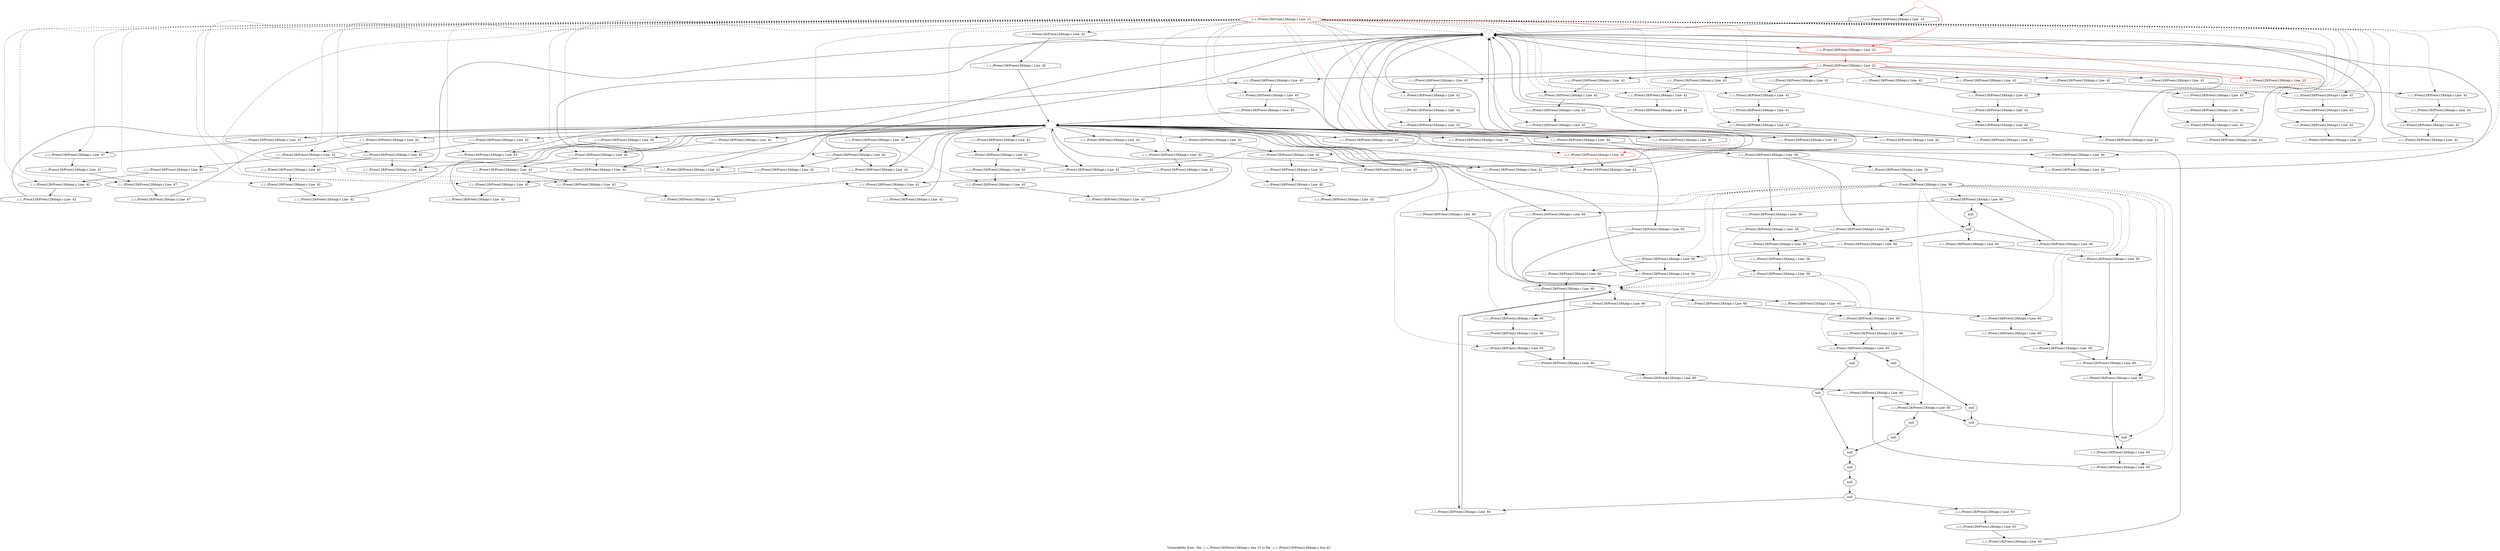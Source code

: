 digraph "Vulnerability from 'file ../../../Preon128/Preon128A/api.c line 15 to file ../../../Preon128/Preon128A/api.c line 42 '  "{
label="Vulnerability from  'file ../../../Preon128/Preon128A/api.c line 15 to file ../../../Preon128/Preon128A/api.c line 42 ' ";
node_1162[shape=ellipse,style=solid,label="../../../Preon128/Preon128A/api.c Line  23", color=red]
node_1157[shape=ellipse,style=dashed,label=""]
"node_1162"->"node_1157" [style=dashed]
node_1195[shape=ellipse,style=solid,label="../../../Preon128/Preon128A/api.c Line  42"]
"node_1162"->"node_1195" [style=dashed]
node_1239[shape=ellipse,style=solid,label="../../../Preon128/Preon128A/api.c Line  42"]
"node_1162"->"node_1239" [style=dashed]
node_1230[shape=ellipse,style=solid,label="../../../Preon128/Preon128A/api.c Line  42"]
"node_1162"->"node_1230" [style=dashed]
node_1232[shape=ellipse,style=solid,label="../../../Preon128/Preon128A/api.c Line  42"]
"node_1162"->"node_1232" [style=dashed]
node_1234[shape=ellipse,style=solid,label="../../../Preon128/Preon128A/api.c Line  42"]
"node_1162"->"node_1234" [style=dashed]
node_1228[shape=ellipse,style=solid,label="../../../Preon128/Preon128A/api.c Line  42"]
"node_1162"->"node_1228" [style=dashed]
node_1166[shape=ellipse,style=solid,label="../../../Preon128/Preon128A/api.c Line  42"]
"node_1162"->"node_1166" [style=dashed]
node_1188[shape=ellipse,style=solid,label="../../../Preon128/Preon128A/api.c Line  42"]
"node_1162"->"node_1188" [style=dashed]
node_1179[shape=ellipse,style=solid,label="../../../Preon128/Preon128A/api.c Line  42"]
"node_1162"->"node_1179" [style=dashed]
node_1219[shape=ellipse,style=solid,label="../../../Preon128/Preon128A/api.c Line  42"]
"node_1162"->"node_1219" [style=dashed]
node_1221[shape=ellipse,style=solid,label="../../../Preon128/Preon128A/api.c Line  42"]
"node_1162"->"node_1221" [style=dashed]
node_1197[shape=ellipse,style=solid,label="../../../Preon128/Preon128A/api.c Line  42"]
"node_1162"->"node_1197" [style=dashed]
node_1217[shape=ellipse,style=solid,label="../../../Preon128/Preon128A/api.c Line  42"]
"node_1162"->"node_1217" [style=dashed]
node_1253[shape=ellipse,style=solid,label="../../../Preon128/Preon128A/api.c Line  45"]
"node_1162"->"node_1253" [style=dashed]
node_1255[shape=ellipse,style=solid,label="../../../Preon128/Preon128A/api.c Line  45"]
"node_1162"->"node_1255" [style=dashed]
node_1259[shape=ellipse,style=solid,label="../../../Preon128/Preon128A/api.c Line  47"]
"node_1162"->"node_1259" [style=dashed]
node_1202[shape=ellipse,style=solid,label="../../../Preon128/Preon128A/api.c Line  42"]
"node_1162"->"node_1202" [style=dashed]
node_1184[shape=ellipse,style=solid,label="../../../Preon128/Preon128A/api.c Line  42"]
"node_1162"->"node_1184" [style=dashed]
node_1186[shape=ellipse,style=solid,label="../../../Preon128/Preon128A/api.c Line  42"]
"node_1162"->"node_1186" [style=dashed]
node_1164[shape=ellipse,style=solid,label="../../../Preon128/Preon128A/api.c Line  42"]
"node_1162"->"node_1164" [style=dashed]
node_1223[shape=ellipse,style=solid,label="../../../Preon128/Preon128A/api.c Line  42"]
"node_1162"->"node_1223" [style=dashed]
node_1168[shape=ellipse,style=solid,label="../../../Preon128/Preon128A/api.c Line  42"]
"node_1162"->"node_1168" [style=dashed]
node_1190[shape=ellipse,style=solid,label="../../../Preon128/Preon128A/api.c Line  42"]
"node_1162"->"node_1190" [style=dashed]
node_1200[shape=ellipse,style=solid,label="../../../Preon128/Preon128A/api.c Line  42"]
"node_1162"->"node_1200" [style=dashed]
node_1177[shape=ellipse,style=solid,label="../../../Preon128/Preon128A/api.c Line  42"]
"node_1162"->"node_1177" [style=dashed]
node_1209[shape=ellipse,style=solid,label="../../../Preon128/Preon128A/api.c Line  42"]
"node_1162"->"node_1209" [style=dashed]
node_1173[shape=ellipse,style=solid,label="../../../Preon128/Preon128A/api.c Line  42"]
"node_1162"->"node_1173" [style=dashed]
node_1175[shape=ellipse,style=solid,label="../../../Preon128/Preon128A/api.c Line  42"]
"node_1162"->"node_1175" [style=dashed]
node_1211[shape=ellipse,style=solid,label="../../../Preon128/Preon128A/api.c Line  42", color=red]
"node_1162"->"node_1211" [color=red, style=dashed]
node_1213[shape=ellipse,style=solid,label="../../../Preon128/Preon128A/api.c Line  42"]
"node_1162"->"node_1213" [style=dashed]
node_1241[shape=ellipse,style=solid,label="../../../Preon128/Preon128A/api.c Line  42"]
"node_1162"->"node_1241" [style=dashed]
node_1243[shape=ellipse,style=solid,label="../../../Preon128/Preon128A/api.c Line  42"]
"node_1162"->"node_1243" [style=dashed]
node_1245[shape=ellipse,style=solid,label="../../../Preon128/Preon128A/api.c Line  42"]
"node_1162"->"node_1245" [style=dashed]
node_1250[shape=ellipse,style=solid,label="../../../Preon128/Preon128A/api.c Line  44"]
"node_1162"->"node_1250" [style=dashed]
node_1207[shape=ellipse,style=solid,label="../../../Preon128/Preon128A/api.c Line  42"]
"node_1162"->"node_1207" [style=dashed]
node_1261[shape=ellipse,style=solid,label="../../../Preon128/Preon128A/api.c Line  47"]
"node_1162"->"node_1261" [style=dashed]
node_1161[shape=doubleoctagon,style=solid,label="../../../Preon128/Preon128A/api.c Line  22", color=red]
node_1160[shape=ellipse,style=solid,label="../../../Preon128/Preon128A/api.c Line  22", color=red]
"node_1161"->"node_1160" [color=red]
node_1196[shape=octagon,style=solid,label="../../../Preon128/Preon128A/api.c Line  42"]
"node_1160"->"node_1196"
node_1240[shape=octagon,style=solid,label="../../../Preon128/Preon128A/api.c Line  42"]
"node_1160"->"node_1240"
node_1229[shape=octagon,style=solid,label="../../../Preon128/Preon128A/api.c Line  42"]
"node_1160"->"node_1229"
node_1218[shape=octagon,style=solid,label="../../../Preon128/Preon128A/api.c Line  42"]
"node_1160"->"node_1218"
node_1163[shape=octagon,style=solid,label="../../../Preon128/Preon128A/api.c Line  23", color=red]
"node_1160"->"node_1163" [color=red]
node_1256[shape=octagon,style=solid,label="../../../Preon128/Preon128A/api.c Line  45"]
"node_1160"->"node_1256"
node_1185[shape=octagon,style=solid,label="../../../Preon128/Preon128A/api.c Line  42"]
"node_1160"->"node_1185"
node_1174[shape=octagon,style=solid,label="../../../Preon128/Preon128A/api.c Line  42"]
"node_1160"->"node_1174"
node_1165[shape=octagon,style=solid,label="../../../Preon128/Preon128A/api.c Line  42"]
"node_1160"->"node_1165"
node_1208[shape=octagon,style=solid,label="../../../Preon128/Preon128A/api.c Line  42"]
"node_1160"->"node_1208"
node_1159[shape=ellipse,style=dashed,label="", color=red]
"node_1159"->"node_1161" [color=red]
node_1158[shape=octagon,style=solid,label="../../../Preon128/Preon128A/api.c Line  19"]
"node_1159"->"node_1158"
"node_1158"->"node_1157"
"node_1157"->"node_1161"
node_1156[shape=ellipse,style=dashed,label=""]
node_1237[shape=octagon,style=solid,label="../../../Preon128/Preon128A/api.c Line  42"]
"node_1156"->"node_1237"
node_1233[shape=octagon,style=solid,label="../../../Preon128/Preon128A/api.c Line  42"]
"node_1156"->"node_1233"
node_1182[shape=octagon,style=solid,label="../../../Preon128/Preon128A/api.c Line  42"]
"node_1156"->"node_1182"
node_1226[shape=octagon,style=solid,label="../../../Preon128/Preon128A/api.c Line  42"]
"node_1156"->"node_1226"
node_1310[shape=octagon,style=solid,label="../../../Preon128/Preon128A/api.c Line  60"]
"node_1156"->"node_1310"
node_1319[shape=octagon,style=solid,label="../../../Preon128/Preon128A/api.c Line  62"]
"node_1156"->"node_1319"
node_1293[shape=octagon,style=solid,label="../../../Preon128/Preon128A/api.c Line  60"]
"node_1156"->"node_1293"
node_1215[shape=octagon,style=solid,label="../../../Preon128/Preon128A/api.c Line  42"]
"node_1156"->"node_1215"
node_1254[shape=octagon,style=solid,label="../../../Preon128/Preon128A/api.c Line  45"]
"node_1156"->"node_1254"
node_1258[shape=octagon,style=solid,label="../../../Preon128/Preon128A/api.c Line  46"]
"node_1156"->"node_1258"
node_1193[shape=octagon,style=solid,label="../../../Preon128/Preon128A/api.c Line  42"]
"node_1156"->"node_1193"
node_1201[shape=octagon,style=solid,label="../../../Preon128/Preon128A/api.c Line  42"]
"node_1156"->"node_1201"
node_1222[shape=octagon,style=solid,label="../../../Preon128/Preon128A/api.c Line  42"]
"node_1156"->"node_1222"
node_1171[shape=octagon,style=solid,label="../../../Preon128/Preon128A/api.c Line  42"]
"node_1156"->"node_1171"
node_1189[shape=octagon,style=solid,label="../../../Preon128/Preon128A/api.c Line  42"]
"node_1156"->"node_1189"
node_1167[shape=octagon,style=solid,label="../../../Preon128/Preon128A/api.c Line  42"]
"node_1156"->"node_1167"
node_1272[shape=octagon,style=solid,label="../../../Preon128/Preon128A/api.c Line  60"]
"node_1156"->"node_1272"
node_1178[shape=octagon,style=solid,label="../../../Preon128/Preon128A/api.c Line  42"]
"node_1156"->"node_1178"
node_1212[shape=octagon,style=solid,label="../../../Preon128/Preon128A/api.c Line  42"]
"node_1156"->"node_1212"
node_1244[shape=octagon,style=solid,label="../../../Preon128/Preon128A/api.c Line  42"]
"node_1156"->"node_1244"
node_1248[shape=octagon,style=solid,label="../../../Preon128/Preon128A/api.c Line  42"]
"node_1156"->"node_1248"
node_1251[shape=octagon,style=solid,label="../../../Preon128/Preon128A/api.c Line  44"]
"node_1156"->"node_1251"
node_1252[shape=octagon,style=solid,label="../../../Preon128/Preon128A/api.c Line  44"]
"node_1156"->"node_1252"
node_1205[shape=octagon,style=solid,label="../../../Preon128/Preon128A/api.c Line  42"]
"node_1156"->"node_1205"
node_1260[shape=octagon,style=solid,label="../../../Preon128/Preon128A/api.c Line  47"]
"node_1156"->"node_1260"
node_1264[shape=octagon,style=solid,label="../../../Preon128/Preon128A/api.c Line  56"]
"node_1156"->"node_1264"
node_1198[shape=octagon,style=solid,label="../../../Preon128/Preon128A/api.c Line  42"]
"node_1195"->"node_1198"
"node_1196"->"node_1195"
node_1235[shape=octagon,style=solid,label="../../../Preon128/Preon128A/api.c Line  42"]
"node_1235"->"node_1234"
node_1236[shape=octagon,style=solid,label="../../../Preon128/Preon128A/api.c Line  42"]
"node_1236"->"node_1156"
"node_1237"->"node_1157"
node_1238[shape=octagon,style=solid,label="../../../Preon128/Preon128A/api.c Line  42"]
"node_1238"->"node_1157"
node_1242[shape=octagon,style=solid,label="../../../Preon128/Preon128A/api.c Line  42"]
"node_1239"->"node_1242"
"node_1240"->"node_1239"
"node_1230"->"node_1238"
node_1231[shape=octagon,style=solid,label="../../../Preon128/Preon128A/api.c Line  42"]
"node_1231"->"node_1230"
"node_1232"->"node_1235"
"node_1232"->"node_1237"
"node_1233"->"node_1232"
"node_1234"->"node_1236"
node_1181[shape=octagon,style=solid,label="../../../Preon128/Preon128A/api.c Line  42"]
"node_1181"->"node_1156"
"node_1182"->"node_1157"
"node_1226"->"node_1157"
node_1227[shape=octagon,style=solid,label="../../../Preon128/Preon128A/api.c Line  42"]
"node_1227"->"node_1157"
"node_1228"->"node_1231"
"node_1229"->"node_1228"
node_1283[shape=ellipse,style=solid,label="null"]
node_1316[shape=octagon,style=solid,label="null"]
"node_1283"->"node_1316"
node_1284[shape=octagon,style=solid,label="null"]
"node_1284"->"node_1283"
node_1285[shape=ellipse,style=solid,label="../../../Preon128/Preon128A/api.c Line  60"]
"node_1285"->"node_1284"
node_1314[shape=octagon,style=solid,label="null"]
"node_1285"->"node_1314"
node_1286[shape=octagon,style=solid,label="../../../Preon128/Preon128A/api.c Line  60"]
"node_1286"->"node_1285"
node_1287[shape=ellipse,style=solid,label="../../../Preon128/Preon128A/api.c Line  60"]
"node_1287"->"node_1286"
node_1288[shape=octagon,style=solid,label="../../../Preon128/Preon128A/api.c Line  60"]
"node_1288"->"node_1287"
node_1289[shape=ellipse,style=solid,label="../../../Preon128/Preon128A/api.c Line  60"]
"node_1289"->"node_1288"
node_1290[shape=octagon,style=solid,label="../../../Preon128/Preon128A/api.c Line  60"]
"node_1290"->"node_1289"
node_1169[shape=octagon,style=solid,label="../../../Preon128/Preon128A/api.c Line  42"]
"node_1166"->"node_1169"
"node_1166"->"node_1171"
node_1187[shape=octagon,style=solid,label="../../../Preon128/Preon128A/api.c Line  42"]
"node_1187"->"node_1186"
"node_1188"->"node_1193"
node_1191[shape=octagon,style=solid,label="../../../Preon128/Preon128A/api.c Line  42"]
"node_1188"->"node_1191"
node_1271[shape=ellipse,style=dashed,label=""]
"node_1310"->"node_1271"
node_1311[shape=ellipse,style=solid,label="../../../Preon128/Preon128A/api.c Line  60"]
node_1305[shape=octagon,style=solid,label="../../../Preon128/Preon128A/api.c Line  60"]
"node_1311"->"node_1305"
node_1312[shape=octagon,style=solid,label="../../../Preon128/Preon128A/api.c Line  60"]
"node_1312"->"node_1311"
node_1313[shape=ellipse,style=solid,label="null"]
node_1303[shape=octagon,style=solid,label="../../../Preon128/Preon128A/api.c Line  60"]
"node_1313"->"node_1303"
"node_1314"->"node_1313"
node_1315[shape=ellipse,style=solid,label="null"]
node_1318[shape=octagon,style=solid,label="null"]
"node_1315"->"node_1318"
"node_1316"->"node_1315"
node_1317[shape=ellipse,style=solid,label="null"]
node_1321[shape=octagon,style=solid,label="../../../Preon128/Preon128A/api.c Line  63"]
"node_1317"->"node_1321"
node_1323[shape=octagon,style=solid,label="../../../Preon128/Preon128A/api.c Line  64"]
"node_1317"->"node_1323"
"node_1318"->"node_1317"
"node_1319"->"node_1271"
node_1320[shape=ellipse,style=solid,label="../../../Preon128/Preon128A/api.c Line  63"]
node_1322[shape=octagon,style=solid,label="../../../Preon128/Preon128A/api.c Line  63"]
"node_1320"->"node_1322"
"node_1179"->"node_1181"
"node_1218"->"node_1217"
"node_1219"->"node_1227"
node_1220[shape=octagon,style=solid,label="../../../Preon128/Preon128A/api.c Line  42"]
"node_1220"->"node_1219"
"node_1221"->"node_1226"
node_1224[shape=octagon,style=solid,label="../../../Preon128/Preon128A/api.c Line  42"]
"node_1221"->"node_1224"
node_1291[shape=ellipse,style=solid,label="../../../Preon128/Preon128A/api.c Line  60"]
"node_1291"->"node_1290"
node_1292[shape=octagon,style=solid,label="../../../Preon128/Preon128A/api.c Line  60"]
"node_1292"->"node_1291"
"node_1293"->"node_1271"
node_1294[shape=ellipse,style=solid,label="../../../Preon128/Preon128A/api.c Line  60"]
"node_1294"->"node_1293"
node_1297[shape=octagon,style=solid,label="null"]
"node_1294"->"node_1297"
node_1295[shape=octagon,style=solid,label="../../../Preon128/Preon128A/api.c Line  60"]
"node_1295"->"node_1294"
node_1296[shape=ellipse,style=solid,label="null"]
"node_1296"->"node_1312"
"node_1296"->"node_1295"
node_1301[shape=octagon,style=solid,label="../../../Preon128/Preon128A/api.c Line  60"]
"node_1296"->"node_1301"
"node_1297"->"node_1296"
node_1298[shape=ellipse,style=solid,label="../../../Preon128/Preon128A/api.c Line  60"]
"node_1298"->"node_1288"
node_1299[shape=octagon,style=solid,label="../../../Preon128/Preon128A/api.c Line  60"]
"node_1299"->"node_1298"
"node_1163"->"node_1162" [color=red]
node_1206[shape=octagon,style=solid,label="../../../Preon128/Preon128A/api.c Line  42"]
"node_1197"->"node_1206"
"node_1198"->"node_1197"
node_1180[shape=octagon,style=solid,label="../../../Preon128/Preon128A/api.c Line  42"]
"node_1180"->"node_1179"
node_1214[shape=octagon,style=solid,label="../../../Preon128/Preon128A/api.c Line  42"]
"node_1214"->"node_1156"
"node_1215"->"node_1157"
node_1216[shape=octagon,style=solid,label="../../../Preon128/Preon128A/api.c Line  42"]
"node_1216"->"node_1157"
"node_1217"->"node_1220"
node_1275[shape=ellipse,style=solid,label="../../../Preon128/Preon128A/api.c Line  60"]
node_1278[shape=octagon,style=solid,label="null"]
"node_1275"->"node_1278"
node_1280[shape=octagon,style=solid,label="null"]
"node_1275"->"node_1280"
node_1276[shape=octagon,style=solid,label="../../../Preon128/Preon128A/api.c Line  60"]
"node_1276"->"node_1275"
node_1277[shape=ellipse,style=solid,label="null"]
"node_1277"->"node_1316"
"node_1278"->"node_1277"
node_1279[shape=ellipse,style=solid,label="null"]
"node_1279"->"node_1314"
"node_1280"->"node_1279"
node_1281[shape=ellipse,style=solid,label="../../../Preon128/Preon128A/api.c Line  58"]
"node_1281"->"node_1285" [style=dashed]
"node_1281"->"node_1287" [style=dashed]
"node_1281"->"node_1289" [style=dashed]
"node_1281"->"node_1311" [style=dashed]
"node_1281"->"node_1313" [style=dashed]
"node_1281"->"node_1291" [style=dashed]
"node_1281"->"node_1294" [style=dashed]
"node_1281"->"node_1296" [style=dashed]
"node_1281"->"node_1298" [style=dashed]
"node_1281"->"node_1271" [style=dashed]
node_1300[shape=ellipse,style=solid,label="../../../Preon128/Preon128A/api.c Line  60"]
"node_1281"->"node_1300" [style=dashed]
node_1302[shape=ellipse,style=solid,label="../../../Preon128/Preon128A/api.c Line  60"]
"node_1281"->"node_1302" [style=dashed]
node_1304[shape=ellipse,style=solid,label="../../../Preon128/Preon128A/api.c Line  60"]
"node_1281"->"node_1304" [style=dashed]
node_1306[shape=ellipse,style=solid,label="../../../Preon128/Preon128A/api.c Line  60"]
"node_1281"->"node_1306" [style=dashed]
node_1308[shape=ellipse,style=solid,label="../../../Preon128/Preon128A/api.c Line  60"]
"node_1281"->"node_1308" [style=dashed]
node_1282[shape=octagon,style=solid,label="../../../Preon128/Preon128A/api.c Line  58"]
"node_1282"->"node_1281"
"node_1169"->"node_1168"
node_1203[shape=octagon,style=solid,label="../../../Preon128/Preon128A/api.c Line  42"]
"node_1203"->"node_1202"
node_1204[shape=octagon,style=solid,label="../../../Preon128/Preon128A/api.c Line  42"]
"node_1204"->"node_1156"
"node_1253"->"node_1256"
"node_1254"->"node_1253"
node_1257[shape=octagon,style=solid,label="../../../Preon128/Preon128A/api.c Line  45"]
"node_1255"->"node_1257"
"node_1255"->"node_1258"
"node_1256"->"node_1255"
"node_1257"->"node_1156"
"node_1258"->"node_1157"
node_1262[shape=octagon,style=solid,label="../../../Preon128/Preon128A/api.c Line  47"]
"node_1259"->"node_1262"
"node_1193"->"node_1157"
node_1194[shape=octagon,style=solid,label="../../../Preon128/Preon128A/api.c Line  42"]
"node_1194"->"node_1157"
node_1170[shape=octagon,style=solid,label="../../../Preon128/Preon128A/api.c Line  42"]
"node_1170"->"node_1156"
"node_1201"->"node_1200"
"node_1202"->"node_1204"
node_1183[shape=octagon,style=solid,label="../../../Preon128/Preon128A/api.c Line  42"]
"node_1183"->"node_1157"
"node_1184"->"node_1187"
"node_1185"->"node_1184"
"node_1186"->"node_1194"
"node_1174"->"node_1173"
"node_1165"->"node_1164"
node_1172[shape=octagon,style=solid,label="../../../Preon128/Preon128A/api.c Line  42"]
"node_1164"->"node_1172"
"node_1222"->"node_1221"
node_1225[shape=octagon,style=solid,label="../../../Preon128/Preon128A/api.c Line  42"]
"node_1223"->"node_1225"
"node_1224"->"node_1223"
"node_1225"->"node_1156"
"node_1171"->"node_1157"
"node_1168"->"node_1170"
"node_1189"->"node_1188"
node_1192[shape=octagon,style=solid,label="../../../Preon128/Preon128A/api.c Line  42"]
"node_1190"->"node_1192"
"node_1172"->"node_1157"
node_1199[shape=octagon,style=solid,label="../../../Preon128/Preon128A/api.c Line  47"]
"node_1199"->"node_1156"
"node_1200"->"node_1203"
"node_1200"->"node_1205"
"node_1167"->"node_1166"
"node_1177"->"node_1182"
"node_1177"->"node_1180"
"node_1208"->"node_1207"
"node_1209"->"node_1216"
node_1210[shape=octagon,style=solid,label="../../../Preon128/Preon128A/api.c Line  42"]
"node_1210"->"node_1209"
node_1267[shape=ellipse,style=solid,label="../../../Preon128/Preon128A/api.c Line  58"]
node_1270[shape=octagon,style=solid,label="../../../Preon128/Preon128A/api.c Line  58"]
"node_1267"->"node_1270"
node_1268[shape=octagon,style=solid,label="../../../Preon128/Preon128A/api.c Line  58"]
"node_1268"->"node_1267"
node_1269[shape=ellipse,style=solid,label="../../../Preon128/Preon128A/api.c Line  58"]
"node_1269"->"node_1275" [style=dashed]
"node_1269"->"node_1271" [style=dashed]
node_1273[shape=ellipse,style=solid,label="../../../Preon128/Preon128A/api.c Line  60"]
"node_1269"->"node_1273" [style=dashed]
"node_1270"->"node_1269"
"node_1271"->"node_1292"
node_1274[shape=octagon,style=solid,label="../../../Preon128/Preon128A/api.c Line  60"]
"node_1271"->"node_1274"
node_1309[shape=octagon,style=solid,label="../../../Preon128/Preon128A/api.c Line  60"]
"node_1271"->"node_1309"
"node_1271"->"node_1323"
"node_1272"->"node_1271"
"node_1273"->"node_1276"
"node_1274"->"node_1273"
node_1176[shape=octagon,style=solid,label="../../../Preon128/Preon128A/api.c Line  42"]
"node_1173"->"node_1176"
"node_1178"->"node_1177"
"node_1175"->"node_1183"
"node_1191"->"node_1190"
"node_1192"->"node_1156"
"node_1211"->"node_1215"
"node_1212"->"node_1211"
"node_1213"->"node_1214"
node_1249[shape=octagon,style=solid,label="../../../Preon128/Preon128A/api.c Line  42"]
"node_1241"->"node_1249"
"node_1242"->"node_1241"
node_1246[shape=octagon,style=solid,label="../../../Preon128/Preon128A/api.c Line  42"]
"node_1243"->"node_1246"
"node_1243"->"node_1248"
"node_1244"->"node_1243"
node_1247[shape=octagon,style=solid,label="../../../Preon128/Preon128A/api.c Line  42"]
"node_1245"->"node_1247"
"node_1246"->"node_1245"
"node_1300"->"node_1310"
"node_1300"->"node_1299"
"node_1301"->"node_1300"
"node_1302"->"node_1286"
"node_1303"->"node_1302"
"node_1304"->"node_1303"
"node_1305"->"node_1304"
"node_1306"->"node_1305"
node_1307[shape=octagon,style=solid,label="../../../Preon128/Preon128A/api.c Line  60"]
"node_1307"->"node_1306"
"node_1308"->"node_1307"
"node_1309"->"node_1308"
"node_1247"->"node_1156"
"node_1248"->"node_1157"
"node_1249"->"node_1157"
"node_1250"->"node_1252"
"node_1251"->"node_1250"
"node_1252"->"node_1157"
"node_1205"->"node_1157"
"node_1206"->"node_1157"
"node_1207"->"node_1210"
"node_1176"->"node_1175"
"node_1260"->"node_1259"
"node_1261"->"node_1199"
"node_1262"->"node_1261"
node_1263[shape=ellipse,style=solid,label="../../../Preon128/Preon128A/api.c Line  56"]
"node_1263"->"node_1282"
"node_1263"->"node_1268"
node_1266[shape=octagon,style=solid,label="../../../Preon128/Preon128A/api.c Line  58"]
"node_1263"->"node_1266"
"node_1264"->"node_1263"
node_1265[shape=ellipse,style=solid,label="../../../Preon128/Preon128A/api.c Line  58"]
"node_1265"->"node_1267" [style=dashed]
"node_1265"->"node_1269" [style=dashed]
"node_1266"->"node_1265"
"node_1321"->"node_1320"
"node_1322"->"node_1156"
"node_1323"->"node_1271"
}

